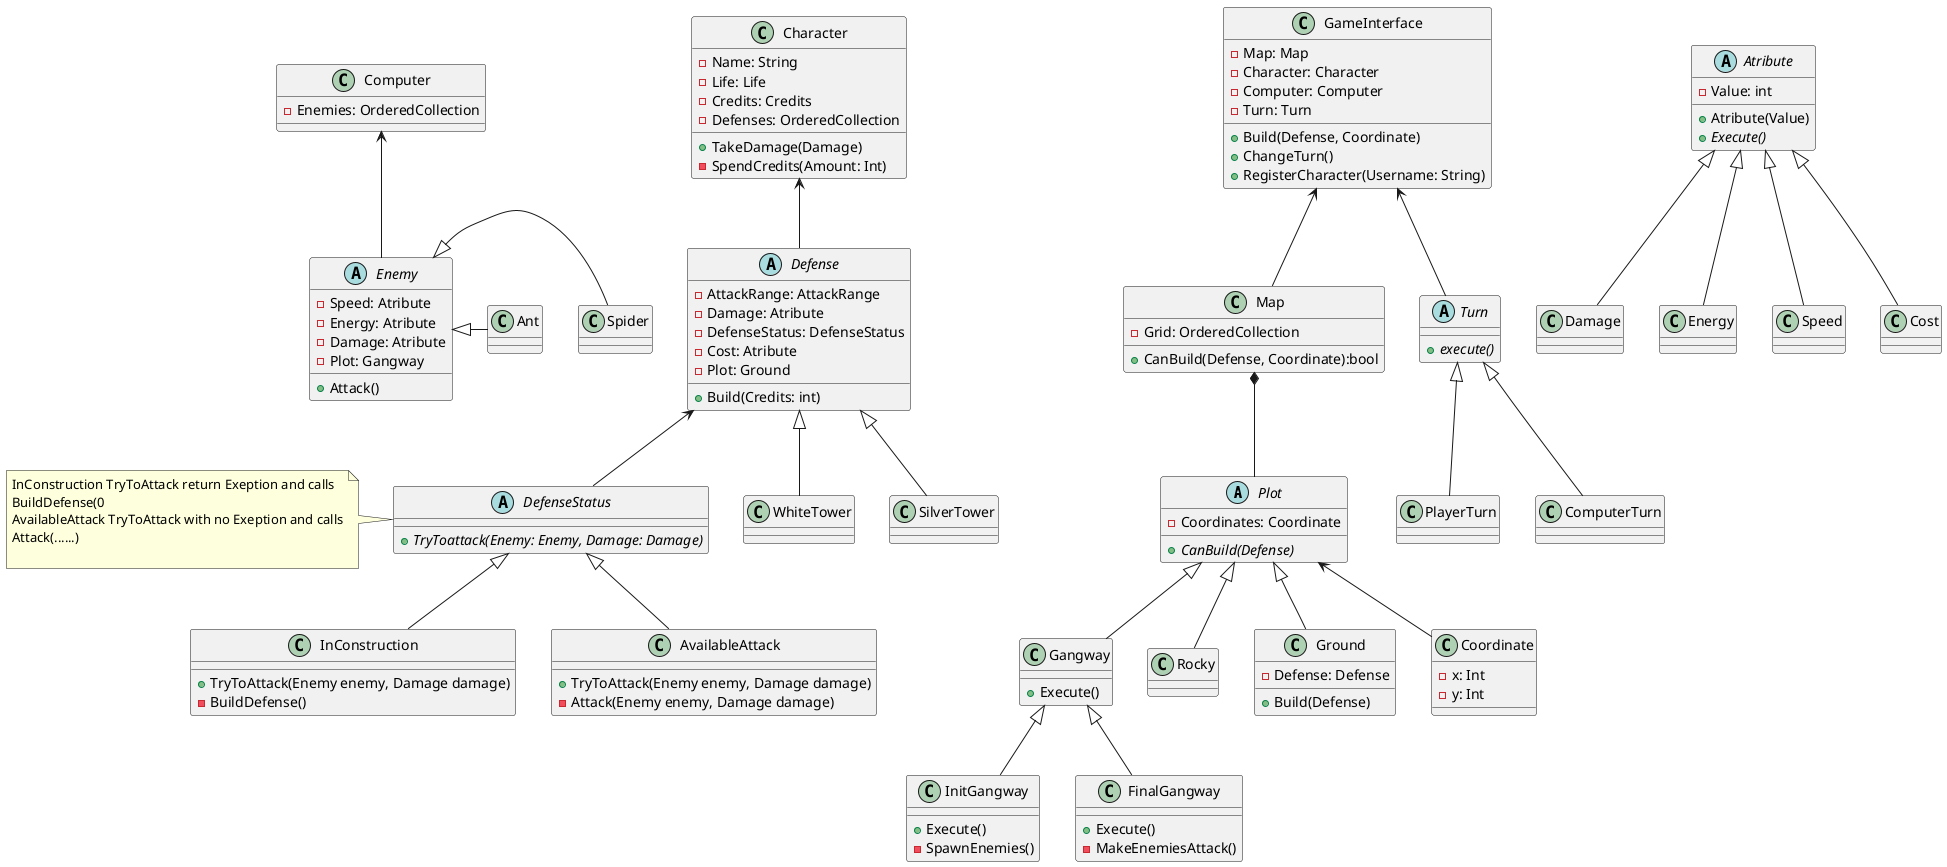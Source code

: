 @startuml
'https://plantuml.com/class-diagram



abstract class Plot {
    -Coordinates: Coordinate
    +{abstract}CanBuild(Defense)
}
 class Gangway {
    +Execute()
}

class InitGangway{
    +Execute()
    -SpawnEnemies()
}
class FinalGangway{
    +Execute()
    -MakeEnemiesAttack()
}

class Rocky {}
class Ground {
    -Defense: Defense
    +Build(Defense)
}

Plot <|-- Gangway
Plot <|-- Rocky
Plot <|-- Ground
Gangway <|-- InitGangway
Gangway <|-- FinalGangway


class Coordinate {
    -x: Int
    -y: Int
}




class Character {
    -Name: String
    -Life: Life
    -Credits: Credits
    -Defenses: OrderedCollection
    +TakeDamage(Damage)
    -SpendCredits(Amount: Int)
}
class Computer {
    -Enemies: OrderedCollection
}


abstract class Enemy {
    -Speed: Atribute
    -Energy: Atribute
    -Damage: Atribute
    -Plot: Gangway
    +Attack()
}

abstract class Atribute {
    -Value: int
    +Atribute(Value)
    +{abstract}Execute()


}
class Damage{
}
class Energy{
}
class Speed{
}
class Cost{
}

Atribute <|-- Damage
Atribute <|-- Energy
Atribute <|-- Speed
Atribute <|-- Cost
class Ant
class Spider

Enemy <|- Spider
Enemy <|- Ant

class Map {
    -Grid: OrderedCollection
    +CanBuild(Defense, Coordinate):bool

}
Map *-- Plot

abstract class DefenseStatus {
    +{abstract}TryToattack(Enemy: Enemy, Damage: Damage)

}
note left
InConstruction TryToAttack return Exeption and calls
BuildDefense(0
AvailableAttack TryToAttack with no Exeption and calls
Attack(......)

end note


class InConstruction {
    +TryToAttack(Enemy enemy, Damage damage)
    -BuildDefense()
}

class AvailableAttack {
    +TryToAttack(Enemy enemy, Damage damage)
    -Attack(Enemy enemy, Damage damage)
}
DefenseStatus <|-- InConstruction
DefenseStatus <|-- AvailableAttack

abstract class Defense {
    -AttackRange: AttackRange
    -Damage: Atribute
    -DefenseStatus: DefenseStatus
    -Cost: Atribute
    -Plot: Ground
    +Build(Credits: int)


}

class WhiteTower
class SilverTower

Defense <-- DefenseStatus
Defense <|-- WhiteTower
Defense <|-- SilverTower


Character <-- Defense
Computer <-- Enemy

Plot <-- Coordinate

abstract class Turn {
    +{abstract}execute()
}
class PlayerTurn
class ComputerTurn
Turn <|-- PlayerTurn
Turn <|-- ComputerTurn

class GameInterface{
    -Map: Map
    -Character: Character
    -Computer: Computer
    -Turn: Turn
    +Build(Defense, Coordinate)
    +ChangeTurn()
    +RegisterCharacter(Username: String)

}
GameInterface <-- Map
GameInterface <-- Turn

@enduml